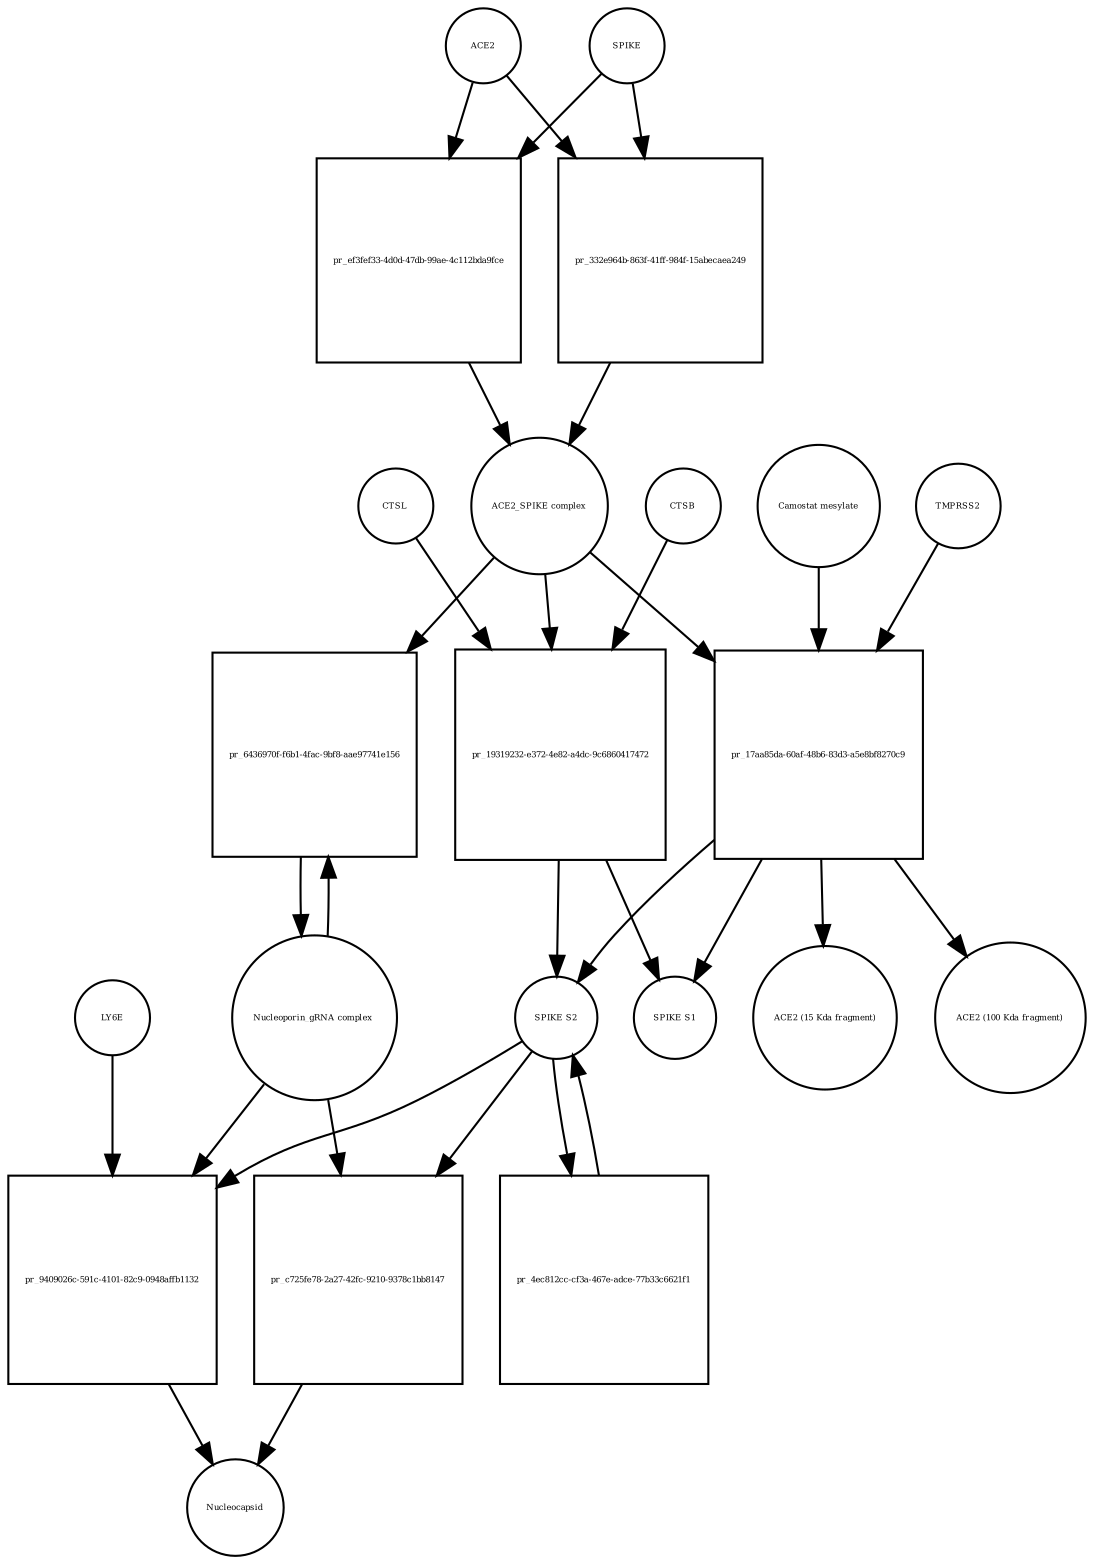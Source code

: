 strict digraph  {
ACE2 [annotation="", bipartite=0, cls=macromolecule, fontsize=4, label=ACE2, shape=circle];
"pr_ef3fef33-4d0d-47db-99ae-4c112bda9fce" [annotation="", bipartite=1, cls=process, fontsize=4, label="pr_ef3fef33-4d0d-47db-99ae-4c112bda9fce", shape=square];
"ACE2_SPIKE complex" [annotation="", bipartite=0, cls=complex, fontsize=4, label="ACE2_SPIKE complex", shape=circle];
SPIKE [annotation="", bipartite=0, cls="macromolecule multimer", fontsize=4, label=SPIKE, shape=circle];
"Nucleoporin_gRNA complex " [annotation="", bipartite=0, cls=complex, fontsize=4, label="Nucleoporin_gRNA complex ", shape=circle];
"pr_6436970f-f6b1-4fac-9bf8-aae97741e156" [annotation="", bipartite=1, cls=process, fontsize=4, label="pr_6436970f-f6b1-4fac-9bf8-aae97741e156", shape=square];
"pr_19319232-e372-4e82-a4dc-9c6860417472" [annotation="", bipartite=1, cls=process, fontsize=4, label="pr_19319232-e372-4e82-a4dc-9c6860417472", shape=square];
"SPIKE S2" [annotation="", bipartite=0, cls=macromolecule, fontsize=4, label="SPIKE S2", shape=circle];
CTSB [annotation="", bipartite=0, cls=macromolecule, fontsize=4, label=CTSB, shape=circle];
CTSL [annotation="", bipartite=0, cls=macromolecule, fontsize=4, label=CTSL, shape=circle];
"SPIKE S1" [annotation="", bipartite=0, cls=macromolecule, fontsize=4, label="SPIKE S1", shape=circle];
"pr_17aa85da-60af-48b6-83d3-a5e8bf8270c9" [annotation="", bipartite=1, cls=process, fontsize=4, label="pr_17aa85da-60af-48b6-83d3-a5e8bf8270c9", shape=square];
TMPRSS2 [annotation="", bipartite=0, cls=macromolecule, fontsize=4, label=TMPRSS2, shape=circle];
"Camostat mesylate" [annotation="urn_miriam_pubchem.compound_2536", bipartite=0, cls="simple chemical", fontsize=4, label="Camostat mesylate", shape=circle];
"ACE2 (15 Kda fragment)" [annotation="", bipartite=0, cls=macromolecule, fontsize=4, label="ACE2 (15 Kda fragment)", shape=circle];
"ACE2 (100 Kda fragment)" [annotation="", bipartite=0, cls=macromolecule, fontsize=4, label="ACE2 (100 Kda fragment)", shape=circle];
"pr_332e964b-863f-41ff-984f-15abecaea249" [annotation="", bipartite=1, cls=process, fontsize=4, label="pr_332e964b-863f-41ff-984f-15abecaea249", shape=square];
"pr_9409026c-591c-4101-82c9-0948affb1132" [annotation="", bipartite=1, cls=process, fontsize=4, label="pr_9409026c-591c-4101-82c9-0948affb1132", shape=square];
Nucleocapsid [annotation="", bipartite=0, cls=complex, fontsize=4, label=Nucleocapsid, shape=circle];
LY6E [annotation="", bipartite=0, cls=macromolecule, fontsize=4, label=LY6E, shape=circle];
"pr_4ec812cc-cf3a-467e-adce-77b33c6621f1" [annotation="", bipartite=1, cls=process, fontsize=4, label="pr_4ec812cc-cf3a-467e-adce-77b33c6621f1", shape=square];
"pr_c725fe78-2a27-42fc-9210-9378c1bb8147" [annotation="", bipartite=1, cls=process, fontsize=4, label="pr_c725fe78-2a27-42fc-9210-9378c1bb8147", shape=square];
ACE2 -> "pr_ef3fef33-4d0d-47db-99ae-4c112bda9fce"  [annotation="", interaction_type=consumption];
ACE2 -> "pr_332e964b-863f-41ff-984f-15abecaea249"  [annotation="", interaction_type=consumption];
"pr_ef3fef33-4d0d-47db-99ae-4c112bda9fce" -> "ACE2_SPIKE complex"  [annotation="", interaction_type=production];
"ACE2_SPIKE complex" -> "pr_6436970f-f6b1-4fac-9bf8-aae97741e156"  [annotation="urn_miriam_pubmed_32142651|urn_miriam_pubmed_32094589", interaction_type=stimulation];
"ACE2_SPIKE complex" -> "pr_19319232-e372-4e82-a4dc-9c6860417472"  [annotation="", interaction_type=consumption];
"ACE2_SPIKE complex" -> "pr_17aa85da-60af-48b6-83d3-a5e8bf8270c9"  [annotation="", interaction_type=consumption];
SPIKE -> "pr_ef3fef33-4d0d-47db-99ae-4c112bda9fce"  [annotation="", interaction_type=consumption];
SPIKE -> "pr_332e964b-863f-41ff-984f-15abecaea249"  [annotation="", interaction_type=consumption];
"Nucleoporin_gRNA complex " -> "pr_6436970f-f6b1-4fac-9bf8-aae97741e156"  [annotation="", interaction_type=consumption];
"Nucleoporin_gRNA complex " -> "pr_9409026c-591c-4101-82c9-0948affb1132"  [annotation="", interaction_type=consumption];
"Nucleoporin_gRNA complex " -> "pr_c725fe78-2a27-42fc-9210-9378c1bb8147"  [annotation="", interaction_type=consumption];
"pr_6436970f-f6b1-4fac-9bf8-aae97741e156" -> "Nucleoporin_gRNA complex "  [annotation="", interaction_type=production];
"pr_19319232-e372-4e82-a4dc-9c6860417472" -> "SPIKE S2"  [annotation="", interaction_type=production];
"pr_19319232-e372-4e82-a4dc-9c6860417472" -> "SPIKE S1"  [annotation="", interaction_type=production];
"SPIKE S2" -> "pr_9409026c-591c-4101-82c9-0948affb1132"  [annotation="urn_miriam_doi_10.1101%2F2020.03.05.979260|urn_miriam_doi_10.1101%2F2020.04.02.021469", interaction_type=stimulation];
"SPIKE S2" -> "pr_4ec812cc-cf3a-467e-adce-77b33c6621f1"  [annotation="", interaction_type=consumption];
"SPIKE S2" -> "pr_c725fe78-2a27-42fc-9210-9378c1bb8147"  [annotation="", interaction_type=stimulation];
CTSB -> "pr_19319232-e372-4e82-a4dc-9c6860417472"  [annotation=urn_miriam_pubmed_32142651, interaction_type=catalysis];
CTSL -> "pr_19319232-e372-4e82-a4dc-9c6860417472"  [annotation=urn_miriam_pubmed_32142651, interaction_type=catalysis];
"pr_17aa85da-60af-48b6-83d3-a5e8bf8270c9" -> "SPIKE S2"  [annotation="", interaction_type=production];
"pr_17aa85da-60af-48b6-83d3-a5e8bf8270c9" -> "SPIKE S1"  [annotation="", interaction_type=production];
"pr_17aa85da-60af-48b6-83d3-a5e8bf8270c9" -> "ACE2 (15 Kda fragment)"  [annotation="", interaction_type=production];
"pr_17aa85da-60af-48b6-83d3-a5e8bf8270c9" -> "ACE2 (100 Kda fragment)"  [annotation="", interaction_type=production];
TMPRSS2 -> "pr_17aa85da-60af-48b6-83d3-a5e8bf8270c9"  [annotation="urn_miriam_pubmed_32142651|urn_miriam_pubmed_32094589|urn_miriam_pubmed_24227843", interaction_type=catalysis];
"Camostat mesylate" -> "pr_17aa85da-60af-48b6-83d3-a5e8bf8270c9"  [annotation="urn_miriam_pubmed_32142651|urn_miriam_pubmed_32094589|urn_miriam_pubmed_24227843", interaction_type=inhibition];
"pr_332e964b-863f-41ff-984f-15abecaea249" -> "ACE2_SPIKE complex"  [annotation="", interaction_type=production];
"pr_9409026c-591c-4101-82c9-0948affb1132" -> Nucleocapsid  [annotation="", interaction_type=production];
LY6E -> "pr_9409026c-591c-4101-82c9-0948affb1132"  [annotation="urn_miriam_doi_10.1101%2F2020.03.05.979260|urn_miriam_doi_10.1101%2F2020.04.02.021469", interaction_type=inhibition];
"pr_4ec812cc-cf3a-467e-adce-77b33c6621f1" -> "SPIKE S2"  [annotation="", interaction_type=production];
"pr_c725fe78-2a27-42fc-9210-9378c1bb8147" -> Nucleocapsid  [annotation="", interaction_type=production];
}
